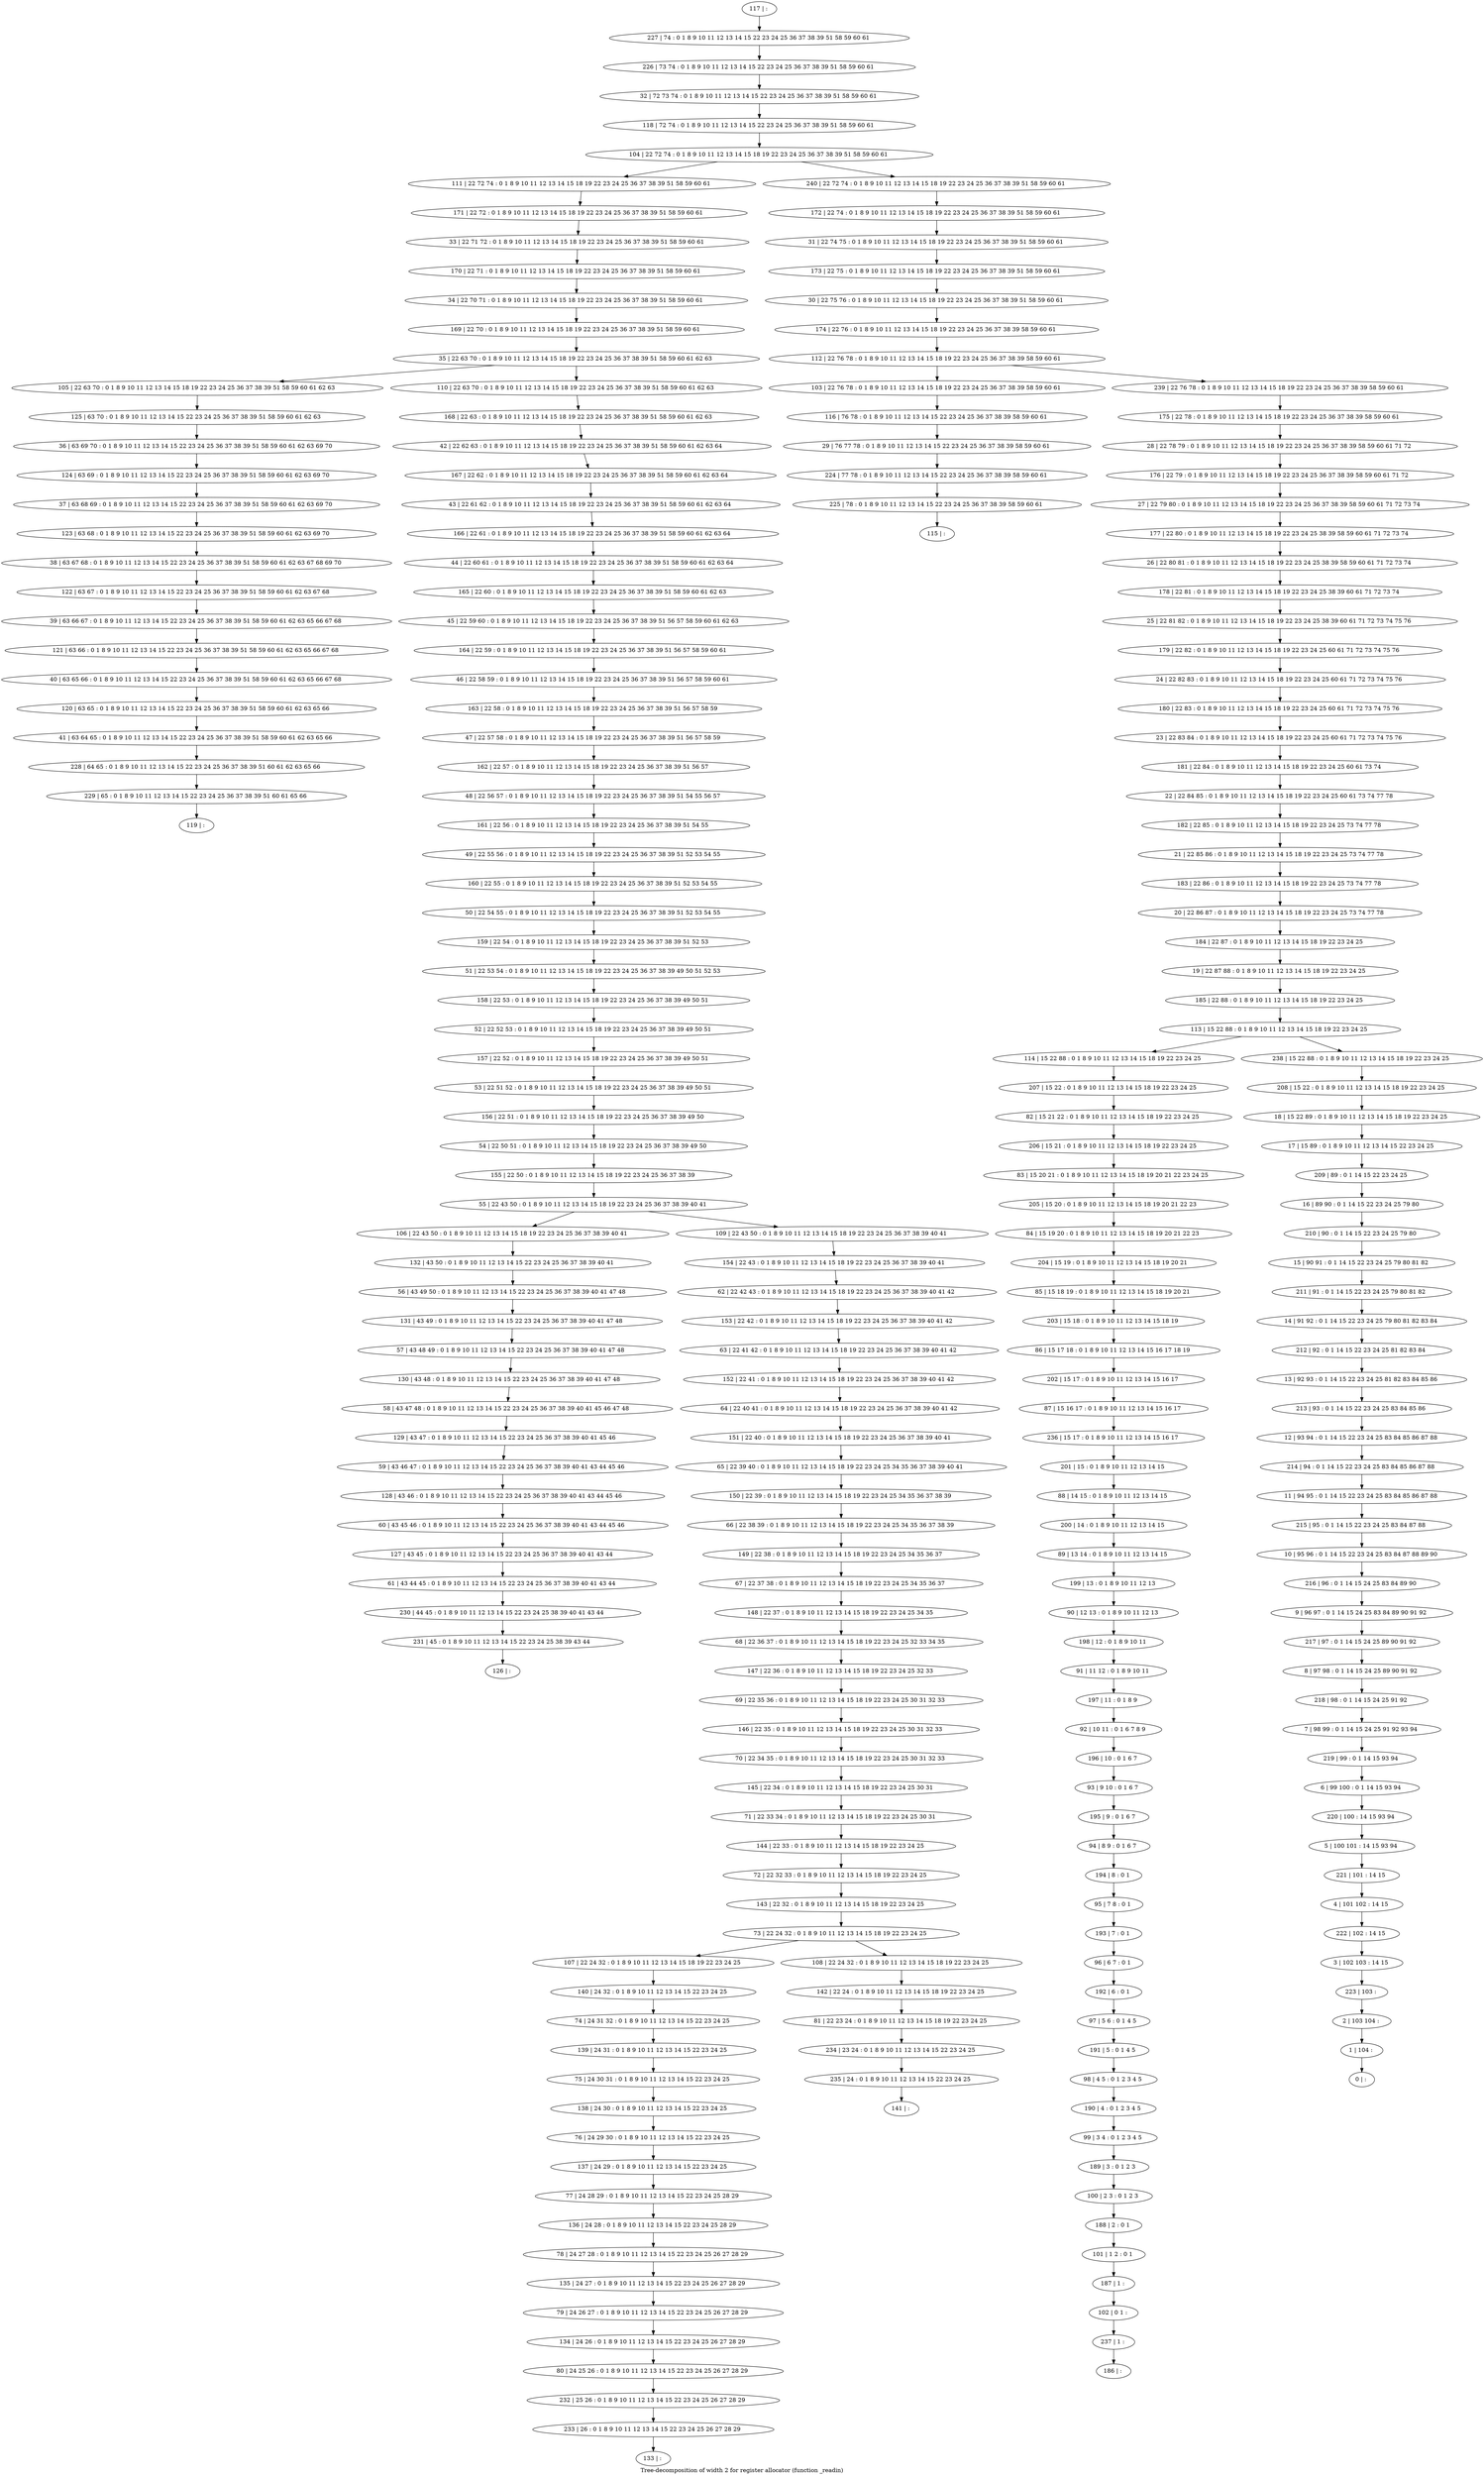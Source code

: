 digraph G {
graph [label="Tree-decomposition of width 2 for register allocator (function _readin)"]
0[label="0 | : "];
1[label="1 | 104 : "];
2[label="2 | 103 104 : "];
3[label="3 | 102 103 : 14 15 "];
4[label="4 | 101 102 : 14 15 "];
5[label="5 | 100 101 : 14 15 93 94 "];
6[label="6 | 99 100 : 0 1 14 15 93 94 "];
7[label="7 | 98 99 : 0 1 14 15 24 25 91 92 93 94 "];
8[label="8 | 97 98 : 0 1 14 15 24 25 89 90 91 92 "];
9[label="9 | 96 97 : 0 1 14 15 24 25 83 84 89 90 91 92 "];
10[label="10 | 95 96 : 0 1 14 15 22 23 24 25 83 84 87 88 89 90 "];
11[label="11 | 94 95 : 0 1 14 15 22 23 24 25 83 84 85 86 87 88 "];
12[label="12 | 93 94 : 0 1 14 15 22 23 24 25 83 84 85 86 87 88 "];
13[label="13 | 92 93 : 0 1 14 15 22 23 24 25 81 82 83 84 85 86 "];
14[label="14 | 91 92 : 0 1 14 15 22 23 24 25 79 80 81 82 83 84 "];
15[label="15 | 90 91 : 0 1 14 15 22 23 24 25 79 80 81 82 "];
16[label="16 | 89 90 : 0 1 14 15 22 23 24 25 79 80 "];
17[label="17 | 15 89 : 0 1 8 9 10 11 12 13 14 15 22 23 24 25 "];
18[label="18 | 15 22 89 : 0 1 8 9 10 11 12 13 14 15 18 19 22 23 24 25 "];
19[label="19 | 22 87 88 : 0 1 8 9 10 11 12 13 14 15 18 19 22 23 24 25 "];
20[label="20 | 22 86 87 : 0 1 8 9 10 11 12 13 14 15 18 19 22 23 24 25 73 74 77 78 "];
21[label="21 | 22 85 86 : 0 1 8 9 10 11 12 13 14 15 18 19 22 23 24 25 73 74 77 78 "];
22[label="22 | 22 84 85 : 0 1 8 9 10 11 12 13 14 15 18 19 22 23 24 25 60 61 73 74 77 78 "];
23[label="23 | 22 83 84 : 0 1 8 9 10 11 12 13 14 15 18 19 22 23 24 25 60 61 71 72 73 74 75 76 "];
24[label="24 | 22 82 83 : 0 1 8 9 10 11 12 13 14 15 18 19 22 23 24 25 60 61 71 72 73 74 75 76 "];
25[label="25 | 22 81 82 : 0 1 8 9 10 11 12 13 14 15 18 19 22 23 24 25 38 39 60 61 71 72 73 74 75 76 "];
26[label="26 | 22 80 81 : 0 1 8 9 10 11 12 13 14 15 18 19 22 23 24 25 38 39 58 59 60 61 71 72 73 74 "];
27[label="27 | 22 79 80 : 0 1 8 9 10 11 12 13 14 15 18 19 22 23 24 25 36 37 38 39 58 59 60 61 71 72 73 74 "];
28[label="28 | 22 78 79 : 0 1 8 9 10 11 12 13 14 15 18 19 22 23 24 25 36 37 38 39 58 59 60 61 71 72 "];
29[label="29 | 76 77 78 : 0 1 8 9 10 11 12 13 14 15 22 23 24 25 36 37 38 39 58 59 60 61 "];
30[label="30 | 22 75 76 : 0 1 8 9 10 11 12 13 14 15 18 19 22 23 24 25 36 37 38 39 51 58 59 60 61 "];
31[label="31 | 22 74 75 : 0 1 8 9 10 11 12 13 14 15 18 19 22 23 24 25 36 37 38 39 51 58 59 60 61 "];
32[label="32 | 72 73 74 : 0 1 8 9 10 11 12 13 14 15 22 23 24 25 36 37 38 39 51 58 59 60 61 "];
33[label="33 | 22 71 72 : 0 1 8 9 10 11 12 13 14 15 18 19 22 23 24 25 36 37 38 39 51 58 59 60 61 "];
34[label="34 | 22 70 71 : 0 1 8 9 10 11 12 13 14 15 18 19 22 23 24 25 36 37 38 39 51 58 59 60 61 "];
35[label="35 | 22 63 70 : 0 1 8 9 10 11 12 13 14 15 18 19 22 23 24 25 36 37 38 39 51 58 59 60 61 62 63 "];
36[label="36 | 63 69 70 : 0 1 8 9 10 11 12 13 14 15 22 23 24 25 36 37 38 39 51 58 59 60 61 62 63 69 70 "];
37[label="37 | 63 68 69 : 0 1 8 9 10 11 12 13 14 15 22 23 24 25 36 37 38 39 51 58 59 60 61 62 63 69 70 "];
38[label="38 | 63 67 68 : 0 1 8 9 10 11 12 13 14 15 22 23 24 25 36 37 38 39 51 58 59 60 61 62 63 67 68 69 70 "];
39[label="39 | 63 66 67 : 0 1 8 9 10 11 12 13 14 15 22 23 24 25 36 37 38 39 51 58 59 60 61 62 63 65 66 67 68 "];
40[label="40 | 63 65 66 : 0 1 8 9 10 11 12 13 14 15 22 23 24 25 36 37 38 39 51 58 59 60 61 62 63 65 66 67 68 "];
41[label="41 | 63 64 65 : 0 1 8 9 10 11 12 13 14 15 22 23 24 25 36 37 38 39 51 58 59 60 61 62 63 65 66 "];
42[label="42 | 22 62 63 : 0 1 8 9 10 11 12 13 14 15 18 19 22 23 24 25 36 37 38 39 51 58 59 60 61 62 63 64 "];
43[label="43 | 22 61 62 : 0 1 8 9 10 11 12 13 14 15 18 19 22 23 24 25 36 37 38 39 51 58 59 60 61 62 63 64 "];
44[label="44 | 22 60 61 : 0 1 8 9 10 11 12 13 14 15 18 19 22 23 24 25 36 37 38 39 51 58 59 60 61 62 63 64 "];
45[label="45 | 22 59 60 : 0 1 8 9 10 11 12 13 14 15 18 19 22 23 24 25 36 37 38 39 51 56 57 58 59 60 61 62 63 "];
46[label="46 | 22 58 59 : 0 1 8 9 10 11 12 13 14 15 18 19 22 23 24 25 36 37 38 39 51 56 57 58 59 60 61 "];
47[label="47 | 22 57 58 : 0 1 8 9 10 11 12 13 14 15 18 19 22 23 24 25 36 37 38 39 51 56 57 58 59 "];
48[label="48 | 22 56 57 : 0 1 8 9 10 11 12 13 14 15 18 19 22 23 24 25 36 37 38 39 51 54 55 56 57 "];
49[label="49 | 22 55 56 : 0 1 8 9 10 11 12 13 14 15 18 19 22 23 24 25 36 37 38 39 51 52 53 54 55 "];
50[label="50 | 22 54 55 : 0 1 8 9 10 11 12 13 14 15 18 19 22 23 24 25 36 37 38 39 51 52 53 54 55 "];
51[label="51 | 22 53 54 : 0 1 8 9 10 11 12 13 14 15 18 19 22 23 24 25 36 37 38 39 49 50 51 52 53 "];
52[label="52 | 22 52 53 : 0 1 8 9 10 11 12 13 14 15 18 19 22 23 24 25 36 37 38 39 49 50 51 "];
53[label="53 | 22 51 52 : 0 1 8 9 10 11 12 13 14 15 18 19 22 23 24 25 36 37 38 39 49 50 51 "];
54[label="54 | 22 50 51 : 0 1 8 9 10 11 12 13 14 15 18 19 22 23 24 25 36 37 38 39 49 50 "];
55[label="55 | 22 43 50 : 0 1 8 9 10 11 12 13 14 15 18 19 22 23 24 25 36 37 38 39 40 41 "];
56[label="56 | 43 49 50 : 0 1 8 9 10 11 12 13 14 15 22 23 24 25 36 37 38 39 40 41 47 48 "];
57[label="57 | 43 48 49 : 0 1 8 9 10 11 12 13 14 15 22 23 24 25 36 37 38 39 40 41 47 48 "];
58[label="58 | 43 47 48 : 0 1 8 9 10 11 12 13 14 15 22 23 24 25 36 37 38 39 40 41 45 46 47 48 "];
59[label="59 | 43 46 47 : 0 1 8 9 10 11 12 13 14 15 22 23 24 25 36 37 38 39 40 41 43 44 45 46 "];
60[label="60 | 43 45 46 : 0 1 8 9 10 11 12 13 14 15 22 23 24 25 36 37 38 39 40 41 43 44 45 46 "];
61[label="61 | 43 44 45 : 0 1 8 9 10 11 12 13 14 15 22 23 24 25 36 37 38 39 40 41 43 44 "];
62[label="62 | 22 42 43 : 0 1 8 9 10 11 12 13 14 15 18 19 22 23 24 25 36 37 38 39 40 41 42 "];
63[label="63 | 22 41 42 : 0 1 8 9 10 11 12 13 14 15 18 19 22 23 24 25 36 37 38 39 40 41 42 "];
64[label="64 | 22 40 41 : 0 1 8 9 10 11 12 13 14 15 18 19 22 23 24 25 36 37 38 39 40 41 42 "];
65[label="65 | 22 39 40 : 0 1 8 9 10 11 12 13 14 15 18 19 22 23 24 25 34 35 36 37 38 39 40 41 "];
66[label="66 | 22 38 39 : 0 1 8 9 10 11 12 13 14 15 18 19 22 23 24 25 34 35 36 37 38 39 "];
67[label="67 | 22 37 38 : 0 1 8 9 10 11 12 13 14 15 18 19 22 23 24 25 34 35 36 37 "];
68[label="68 | 22 36 37 : 0 1 8 9 10 11 12 13 14 15 18 19 22 23 24 25 32 33 34 35 "];
69[label="69 | 22 35 36 : 0 1 8 9 10 11 12 13 14 15 18 19 22 23 24 25 30 31 32 33 "];
70[label="70 | 22 34 35 : 0 1 8 9 10 11 12 13 14 15 18 19 22 23 24 25 30 31 32 33 "];
71[label="71 | 22 33 34 : 0 1 8 9 10 11 12 13 14 15 18 19 22 23 24 25 30 31 "];
72[label="72 | 22 32 33 : 0 1 8 9 10 11 12 13 14 15 18 19 22 23 24 25 "];
73[label="73 | 22 24 32 : 0 1 8 9 10 11 12 13 14 15 18 19 22 23 24 25 "];
74[label="74 | 24 31 32 : 0 1 8 9 10 11 12 13 14 15 22 23 24 25 "];
75[label="75 | 24 30 31 : 0 1 8 9 10 11 12 13 14 15 22 23 24 25 "];
76[label="76 | 24 29 30 : 0 1 8 9 10 11 12 13 14 15 22 23 24 25 "];
77[label="77 | 24 28 29 : 0 1 8 9 10 11 12 13 14 15 22 23 24 25 28 29 "];
78[label="78 | 24 27 28 : 0 1 8 9 10 11 12 13 14 15 22 23 24 25 26 27 28 29 "];
79[label="79 | 24 26 27 : 0 1 8 9 10 11 12 13 14 15 22 23 24 25 26 27 28 29 "];
80[label="80 | 24 25 26 : 0 1 8 9 10 11 12 13 14 15 22 23 24 25 26 27 28 29 "];
81[label="81 | 22 23 24 : 0 1 8 9 10 11 12 13 14 15 18 19 22 23 24 25 "];
82[label="82 | 15 21 22 : 0 1 8 9 10 11 12 13 14 15 18 19 22 23 24 25 "];
83[label="83 | 15 20 21 : 0 1 8 9 10 11 12 13 14 15 18 19 20 21 22 23 24 25 "];
84[label="84 | 15 19 20 : 0 1 8 9 10 11 12 13 14 15 18 19 20 21 22 23 "];
85[label="85 | 15 18 19 : 0 1 8 9 10 11 12 13 14 15 18 19 20 21 "];
86[label="86 | 15 17 18 : 0 1 8 9 10 11 12 13 14 15 16 17 18 19 "];
87[label="87 | 15 16 17 : 0 1 8 9 10 11 12 13 14 15 16 17 "];
88[label="88 | 14 15 : 0 1 8 9 10 11 12 13 14 15 "];
89[label="89 | 13 14 : 0 1 8 9 10 11 12 13 14 15 "];
90[label="90 | 12 13 : 0 1 8 9 10 11 12 13 "];
91[label="91 | 11 12 : 0 1 8 9 10 11 "];
92[label="92 | 10 11 : 0 1 6 7 8 9 "];
93[label="93 | 9 10 : 0 1 6 7 "];
94[label="94 | 8 9 : 0 1 6 7 "];
95[label="95 | 7 8 : 0 1 "];
96[label="96 | 6 7 : 0 1 "];
97[label="97 | 5 6 : 0 1 4 5 "];
98[label="98 | 4 5 : 0 1 2 3 4 5 "];
99[label="99 | 3 4 : 0 1 2 3 4 5 "];
100[label="100 | 2 3 : 0 1 2 3 "];
101[label="101 | 1 2 : 0 1 "];
102[label="102 | 0 1 : "];
103[label="103 | 22 76 78 : 0 1 8 9 10 11 12 13 14 15 18 19 22 23 24 25 36 37 38 39 58 59 60 61 "];
104[label="104 | 22 72 74 : 0 1 8 9 10 11 12 13 14 15 18 19 22 23 24 25 36 37 38 39 51 58 59 60 61 "];
105[label="105 | 22 63 70 : 0 1 8 9 10 11 12 13 14 15 18 19 22 23 24 25 36 37 38 39 51 58 59 60 61 62 63 "];
106[label="106 | 22 43 50 : 0 1 8 9 10 11 12 13 14 15 18 19 22 23 24 25 36 37 38 39 40 41 "];
107[label="107 | 22 24 32 : 0 1 8 9 10 11 12 13 14 15 18 19 22 23 24 25 "];
108[label="108 | 22 24 32 : 0 1 8 9 10 11 12 13 14 15 18 19 22 23 24 25 "];
109[label="109 | 22 43 50 : 0 1 8 9 10 11 12 13 14 15 18 19 22 23 24 25 36 37 38 39 40 41 "];
110[label="110 | 22 63 70 : 0 1 8 9 10 11 12 13 14 15 18 19 22 23 24 25 36 37 38 39 51 58 59 60 61 62 63 "];
111[label="111 | 22 72 74 : 0 1 8 9 10 11 12 13 14 15 18 19 22 23 24 25 36 37 38 39 51 58 59 60 61 "];
112[label="112 | 22 76 78 : 0 1 8 9 10 11 12 13 14 15 18 19 22 23 24 25 36 37 38 39 58 59 60 61 "];
113[label="113 | 15 22 88 : 0 1 8 9 10 11 12 13 14 15 18 19 22 23 24 25 "];
114[label="114 | 15 22 88 : 0 1 8 9 10 11 12 13 14 15 18 19 22 23 24 25 "];
115[label="115 | : "];
116[label="116 | 76 78 : 0 1 8 9 10 11 12 13 14 15 22 23 24 25 36 37 38 39 58 59 60 61 "];
117[label="117 | : "];
118[label="118 | 72 74 : 0 1 8 9 10 11 12 13 14 15 22 23 24 25 36 37 38 39 51 58 59 60 61 "];
119[label="119 | : "];
120[label="120 | 63 65 : 0 1 8 9 10 11 12 13 14 15 22 23 24 25 36 37 38 39 51 58 59 60 61 62 63 65 66 "];
121[label="121 | 63 66 : 0 1 8 9 10 11 12 13 14 15 22 23 24 25 36 37 38 39 51 58 59 60 61 62 63 65 66 67 68 "];
122[label="122 | 63 67 : 0 1 8 9 10 11 12 13 14 15 22 23 24 25 36 37 38 39 51 58 59 60 61 62 63 67 68 "];
123[label="123 | 63 68 : 0 1 8 9 10 11 12 13 14 15 22 23 24 25 36 37 38 39 51 58 59 60 61 62 63 69 70 "];
124[label="124 | 63 69 : 0 1 8 9 10 11 12 13 14 15 22 23 24 25 36 37 38 39 51 58 59 60 61 62 63 69 70 "];
125[label="125 | 63 70 : 0 1 8 9 10 11 12 13 14 15 22 23 24 25 36 37 38 39 51 58 59 60 61 62 63 "];
126[label="126 | : "];
127[label="127 | 43 45 : 0 1 8 9 10 11 12 13 14 15 22 23 24 25 36 37 38 39 40 41 43 44 "];
128[label="128 | 43 46 : 0 1 8 9 10 11 12 13 14 15 22 23 24 25 36 37 38 39 40 41 43 44 45 46 "];
129[label="129 | 43 47 : 0 1 8 9 10 11 12 13 14 15 22 23 24 25 36 37 38 39 40 41 45 46 "];
130[label="130 | 43 48 : 0 1 8 9 10 11 12 13 14 15 22 23 24 25 36 37 38 39 40 41 47 48 "];
131[label="131 | 43 49 : 0 1 8 9 10 11 12 13 14 15 22 23 24 25 36 37 38 39 40 41 47 48 "];
132[label="132 | 43 50 : 0 1 8 9 10 11 12 13 14 15 22 23 24 25 36 37 38 39 40 41 "];
133[label="133 | : "];
134[label="134 | 24 26 : 0 1 8 9 10 11 12 13 14 15 22 23 24 25 26 27 28 29 "];
135[label="135 | 24 27 : 0 1 8 9 10 11 12 13 14 15 22 23 24 25 26 27 28 29 "];
136[label="136 | 24 28 : 0 1 8 9 10 11 12 13 14 15 22 23 24 25 28 29 "];
137[label="137 | 24 29 : 0 1 8 9 10 11 12 13 14 15 22 23 24 25 "];
138[label="138 | 24 30 : 0 1 8 9 10 11 12 13 14 15 22 23 24 25 "];
139[label="139 | 24 31 : 0 1 8 9 10 11 12 13 14 15 22 23 24 25 "];
140[label="140 | 24 32 : 0 1 8 9 10 11 12 13 14 15 22 23 24 25 "];
141[label="141 | : "];
142[label="142 | 22 24 : 0 1 8 9 10 11 12 13 14 15 18 19 22 23 24 25 "];
143[label="143 | 22 32 : 0 1 8 9 10 11 12 13 14 15 18 19 22 23 24 25 "];
144[label="144 | 22 33 : 0 1 8 9 10 11 12 13 14 15 18 19 22 23 24 25 "];
145[label="145 | 22 34 : 0 1 8 9 10 11 12 13 14 15 18 19 22 23 24 25 30 31 "];
146[label="146 | 22 35 : 0 1 8 9 10 11 12 13 14 15 18 19 22 23 24 25 30 31 32 33 "];
147[label="147 | 22 36 : 0 1 8 9 10 11 12 13 14 15 18 19 22 23 24 25 32 33 "];
148[label="148 | 22 37 : 0 1 8 9 10 11 12 13 14 15 18 19 22 23 24 25 34 35 "];
149[label="149 | 22 38 : 0 1 8 9 10 11 12 13 14 15 18 19 22 23 24 25 34 35 36 37 "];
150[label="150 | 22 39 : 0 1 8 9 10 11 12 13 14 15 18 19 22 23 24 25 34 35 36 37 38 39 "];
151[label="151 | 22 40 : 0 1 8 9 10 11 12 13 14 15 18 19 22 23 24 25 36 37 38 39 40 41 "];
152[label="152 | 22 41 : 0 1 8 9 10 11 12 13 14 15 18 19 22 23 24 25 36 37 38 39 40 41 42 "];
153[label="153 | 22 42 : 0 1 8 9 10 11 12 13 14 15 18 19 22 23 24 25 36 37 38 39 40 41 42 "];
154[label="154 | 22 43 : 0 1 8 9 10 11 12 13 14 15 18 19 22 23 24 25 36 37 38 39 40 41 "];
155[label="155 | 22 50 : 0 1 8 9 10 11 12 13 14 15 18 19 22 23 24 25 36 37 38 39 "];
156[label="156 | 22 51 : 0 1 8 9 10 11 12 13 14 15 18 19 22 23 24 25 36 37 38 39 49 50 "];
157[label="157 | 22 52 : 0 1 8 9 10 11 12 13 14 15 18 19 22 23 24 25 36 37 38 39 49 50 51 "];
158[label="158 | 22 53 : 0 1 8 9 10 11 12 13 14 15 18 19 22 23 24 25 36 37 38 39 49 50 51 "];
159[label="159 | 22 54 : 0 1 8 9 10 11 12 13 14 15 18 19 22 23 24 25 36 37 38 39 51 52 53 "];
160[label="160 | 22 55 : 0 1 8 9 10 11 12 13 14 15 18 19 22 23 24 25 36 37 38 39 51 52 53 54 55 "];
161[label="161 | 22 56 : 0 1 8 9 10 11 12 13 14 15 18 19 22 23 24 25 36 37 38 39 51 54 55 "];
162[label="162 | 22 57 : 0 1 8 9 10 11 12 13 14 15 18 19 22 23 24 25 36 37 38 39 51 56 57 "];
163[label="163 | 22 58 : 0 1 8 9 10 11 12 13 14 15 18 19 22 23 24 25 36 37 38 39 51 56 57 58 59 "];
164[label="164 | 22 59 : 0 1 8 9 10 11 12 13 14 15 18 19 22 23 24 25 36 37 38 39 51 56 57 58 59 60 61 "];
165[label="165 | 22 60 : 0 1 8 9 10 11 12 13 14 15 18 19 22 23 24 25 36 37 38 39 51 58 59 60 61 62 63 "];
166[label="166 | 22 61 : 0 1 8 9 10 11 12 13 14 15 18 19 22 23 24 25 36 37 38 39 51 58 59 60 61 62 63 64 "];
167[label="167 | 22 62 : 0 1 8 9 10 11 12 13 14 15 18 19 22 23 24 25 36 37 38 39 51 58 59 60 61 62 63 64 "];
168[label="168 | 22 63 : 0 1 8 9 10 11 12 13 14 15 18 19 22 23 24 25 36 37 38 39 51 58 59 60 61 62 63 "];
169[label="169 | 22 70 : 0 1 8 9 10 11 12 13 14 15 18 19 22 23 24 25 36 37 38 39 51 58 59 60 61 "];
170[label="170 | 22 71 : 0 1 8 9 10 11 12 13 14 15 18 19 22 23 24 25 36 37 38 39 51 58 59 60 61 "];
171[label="171 | 22 72 : 0 1 8 9 10 11 12 13 14 15 18 19 22 23 24 25 36 37 38 39 51 58 59 60 61 "];
172[label="172 | 22 74 : 0 1 8 9 10 11 12 13 14 15 18 19 22 23 24 25 36 37 38 39 51 58 59 60 61 "];
173[label="173 | 22 75 : 0 1 8 9 10 11 12 13 14 15 18 19 22 23 24 25 36 37 38 39 51 58 59 60 61 "];
174[label="174 | 22 76 : 0 1 8 9 10 11 12 13 14 15 18 19 22 23 24 25 36 37 38 39 58 59 60 61 "];
175[label="175 | 22 78 : 0 1 8 9 10 11 12 13 14 15 18 19 22 23 24 25 36 37 38 39 58 59 60 61 "];
176[label="176 | 22 79 : 0 1 8 9 10 11 12 13 14 15 18 19 22 23 24 25 36 37 38 39 58 59 60 61 71 72 "];
177[label="177 | 22 80 : 0 1 8 9 10 11 12 13 14 15 18 19 22 23 24 25 38 39 58 59 60 61 71 72 73 74 "];
178[label="178 | 22 81 : 0 1 8 9 10 11 12 13 14 15 18 19 22 23 24 25 38 39 60 61 71 72 73 74 "];
179[label="179 | 22 82 : 0 1 8 9 10 11 12 13 14 15 18 19 22 23 24 25 60 61 71 72 73 74 75 76 "];
180[label="180 | 22 83 : 0 1 8 9 10 11 12 13 14 15 18 19 22 23 24 25 60 61 71 72 73 74 75 76 "];
181[label="181 | 22 84 : 0 1 8 9 10 11 12 13 14 15 18 19 22 23 24 25 60 61 73 74 "];
182[label="182 | 22 85 : 0 1 8 9 10 11 12 13 14 15 18 19 22 23 24 25 73 74 77 78 "];
183[label="183 | 22 86 : 0 1 8 9 10 11 12 13 14 15 18 19 22 23 24 25 73 74 77 78 "];
184[label="184 | 22 87 : 0 1 8 9 10 11 12 13 14 15 18 19 22 23 24 25 "];
185[label="185 | 22 88 : 0 1 8 9 10 11 12 13 14 15 18 19 22 23 24 25 "];
186[label="186 | : "];
187[label="187 | 1 : "];
188[label="188 | 2 : 0 1 "];
189[label="189 | 3 : 0 1 2 3 "];
190[label="190 | 4 : 0 1 2 3 4 5 "];
191[label="191 | 5 : 0 1 4 5 "];
192[label="192 | 6 : 0 1 "];
193[label="193 | 7 : 0 1 "];
194[label="194 | 8 : 0 1 "];
195[label="195 | 9 : 0 1 6 7 "];
196[label="196 | 10 : 0 1 6 7 "];
197[label="197 | 11 : 0 1 8 9 "];
198[label="198 | 12 : 0 1 8 9 10 11 "];
199[label="199 | 13 : 0 1 8 9 10 11 12 13 "];
200[label="200 | 14 : 0 1 8 9 10 11 12 13 14 15 "];
201[label="201 | 15 : 0 1 8 9 10 11 12 13 14 15 "];
202[label="202 | 15 17 : 0 1 8 9 10 11 12 13 14 15 16 17 "];
203[label="203 | 15 18 : 0 1 8 9 10 11 12 13 14 15 18 19 "];
204[label="204 | 15 19 : 0 1 8 9 10 11 12 13 14 15 18 19 20 21 "];
205[label="205 | 15 20 : 0 1 8 9 10 11 12 13 14 15 18 19 20 21 22 23 "];
206[label="206 | 15 21 : 0 1 8 9 10 11 12 13 14 15 18 19 22 23 24 25 "];
207[label="207 | 15 22 : 0 1 8 9 10 11 12 13 14 15 18 19 22 23 24 25 "];
208[label="208 | 15 22 : 0 1 8 9 10 11 12 13 14 15 18 19 22 23 24 25 "];
209[label="209 | 89 : 0 1 14 15 22 23 24 25 "];
210[label="210 | 90 : 0 1 14 15 22 23 24 25 79 80 "];
211[label="211 | 91 : 0 1 14 15 22 23 24 25 79 80 81 82 "];
212[label="212 | 92 : 0 1 14 15 22 23 24 25 81 82 83 84 "];
213[label="213 | 93 : 0 1 14 15 22 23 24 25 83 84 85 86 "];
214[label="214 | 94 : 0 1 14 15 22 23 24 25 83 84 85 86 87 88 "];
215[label="215 | 95 : 0 1 14 15 22 23 24 25 83 84 87 88 "];
216[label="216 | 96 : 0 1 14 15 24 25 83 84 89 90 "];
217[label="217 | 97 : 0 1 14 15 24 25 89 90 91 92 "];
218[label="218 | 98 : 0 1 14 15 24 25 91 92 "];
219[label="219 | 99 : 0 1 14 15 93 94 "];
220[label="220 | 100 : 14 15 93 94 "];
221[label="221 | 101 : 14 15 "];
222[label="222 | 102 : 14 15 "];
223[label="223 | 103 : "];
224[label="224 | 77 78 : 0 1 8 9 10 11 12 13 14 15 22 23 24 25 36 37 38 39 58 59 60 61 "];
225[label="225 | 78 : 0 1 8 9 10 11 12 13 14 15 22 23 24 25 36 37 38 39 58 59 60 61 "];
226[label="226 | 73 74 : 0 1 8 9 10 11 12 13 14 15 22 23 24 25 36 37 38 39 51 58 59 60 61 "];
227[label="227 | 74 : 0 1 8 9 10 11 12 13 14 15 22 23 24 25 36 37 38 39 51 58 59 60 61 "];
228[label="228 | 64 65 : 0 1 8 9 10 11 12 13 14 15 22 23 24 25 36 37 38 39 51 60 61 62 63 65 66 "];
229[label="229 | 65 : 0 1 8 9 10 11 12 13 14 15 22 23 24 25 36 37 38 39 51 60 61 65 66 "];
230[label="230 | 44 45 : 0 1 8 9 10 11 12 13 14 15 22 23 24 25 38 39 40 41 43 44 "];
231[label="231 | 45 : 0 1 8 9 10 11 12 13 14 15 22 23 24 25 38 39 43 44 "];
232[label="232 | 25 26 : 0 1 8 9 10 11 12 13 14 15 22 23 24 25 26 27 28 29 "];
233[label="233 | 26 : 0 1 8 9 10 11 12 13 14 15 22 23 24 25 26 27 28 29 "];
234[label="234 | 23 24 : 0 1 8 9 10 11 12 13 14 15 22 23 24 25 "];
235[label="235 | 24 : 0 1 8 9 10 11 12 13 14 15 22 23 24 25 "];
236[label="236 | 15 17 : 0 1 8 9 10 11 12 13 14 15 16 17 "];
237[label="237 | 1 : "];
238[label="238 | 15 22 88 : 0 1 8 9 10 11 12 13 14 15 18 19 22 23 24 25 "];
239[label="239 | 22 76 78 : 0 1 8 9 10 11 12 13 14 15 18 19 22 23 24 25 36 37 38 39 58 59 60 61 "];
240[label="240 | 22 72 74 : 0 1 8 9 10 11 12 13 14 15 18 19 22 23 24 25 36 37 38 39 51 58 59 60 61 "];
35->105 ;
55->106 ;
73->107 ;
73->108 ;
55->109 ;
35->110 ;
116->29 ;
103->116 ;
120->41 ;
40->120 ;
121->40 ;
39->121 ;
122->39 ;
38->122 ;
123->38 ;
37->123 ;
124->37 ;
36->124 ;
125->36 ;
105->125 ;
127->61 ;
60->127 ;
128->60 ;
59->128 ;
129->59 ;
58->129 ;
130->58 ;
57->130 ;
131->57 ;
56->131 ;
132->56 ;
106->132 ;
134->80 ;
79->134 ;
135->79 ;
78->135 ;
136->78 ;
77->136 ;
137->77 ;
76->137 ;
138->76 ;
75->138 ;
139->75 ;
74->139 ;
140->74 ;
107->140 ;
142->81 ;
108->142 ;
143->73 ;
72->143 ;
144->72 ;
71->144 ;
145->71 ;
70->145 ;
146->70 ;
69->146 ;
147->69 ;
68->147 ;
148->68 ;
67->148 ;
149->67 ;
66->149 ;
150->66 ;
65->150 ;
151->65 ;
64->151 ;
152->64 ;
63->152 ;
153->63 ;
62->153 ;
154->62 ;
109->154 ;
155->55 ;
54->155 ;
156->54 ;
53->156 ;
157->53 ;
52->157 ;
158->52 ;
51->158 ;
159->51 ;
50->159 ;
160->50 ;
49->160 ;
161->49 ;
48->161 ;
162->48 ;
47->162 ;
163->47 ;
46->163 ;
164->46 ;
45->164 ;
165->45 ;
44->165 ;
166->44 ;
43->166 ;
167->43 ;
42->167 ;
168->42 ;
110->168 ;
169->35 ;
34->169 ;
170->34 ;
33->170 ;
171->33 ;
111->171 ;
187->102 ;
101->187 ;
188->101 ;
100->188 ;
189->100 ;
99->189 ;
190->99 ;
98->190 ;
191->98 ;
97->191 ;
192->97 ;
96->192 ;
193->96 ;
95->193 ;
194->95 ;
94->194 ;
195->94 ;
93->195 ;
196->93 ;
92->196 ;
197->92 ;
91->197 ;
198->91 ;
90->198 ;
199->90 ;
89->199 ;
200->89 ;
88->200 ;
201->88 ;
202->87 ;
86->202 ;
203->86 ;
85->203 ;
204->85 ;
84->204 ;
205->84 ;
83->205 ;
206->83 ;
82->206 ;
207->82 ;
114->207 ;
29->224 ;
225->115 ;
224->225 ;
41->228 ;
229->119 ;
228->229 ;
61->230 ;
231->126 ;
230->231 ;
80->232 ;
233->133 ;
232->233 ;
81->234 ;
235->141 ;
234->235 ;
236->201 ;
87->236 ;
237->186 ;
102->237 ;
117->227 ;
227->226 ;
226->32 ;
32->118 ;
118->104 ;
172->31 ;
31->173 ;
173->30 ;
30->174 ;
174->112 ;
175->28 ;
28->176 ;
176->27 ;
27->177 ;
177->26 ;
26->178 ;
178->25 ;
25->179 ;
179->24 ;
24->180 ;
180->23 ;
23->181 ;
181->22 ;
22->182 ;
182->21 ;
21->183 ;
183->20 ;
20->184 ;
184->19 ;
19->185 ;
185->113 ;
208->18 ;
18->17 ;
17->209 ;
209->16 ;
16->210 ;
210->15 ;
15->211 ;
211->14 ;
14->212 ;
212->13 ;
13->213 ;
213->12 ;
12->214 ;
214->11 ;
11->215 ;
215->10 ;
10->216 ;
216->9 ;
9->217 ;
217->8 ;
8->218 ;
218->7 ;
7->219 ;
219->6 ;
6->220 ;
220->5 ;
5->221 ;
221->4 ;
4->222 ;
222->3 ;
3->223 ;
223->2 ;
2->1 ;
1->0 ;
238->208 ;
239->175 ;
240->172 ;
113->114 ;
113->238 ;
112->103 ;
112->239 ;
104->111 ;
104->240 ;
}
